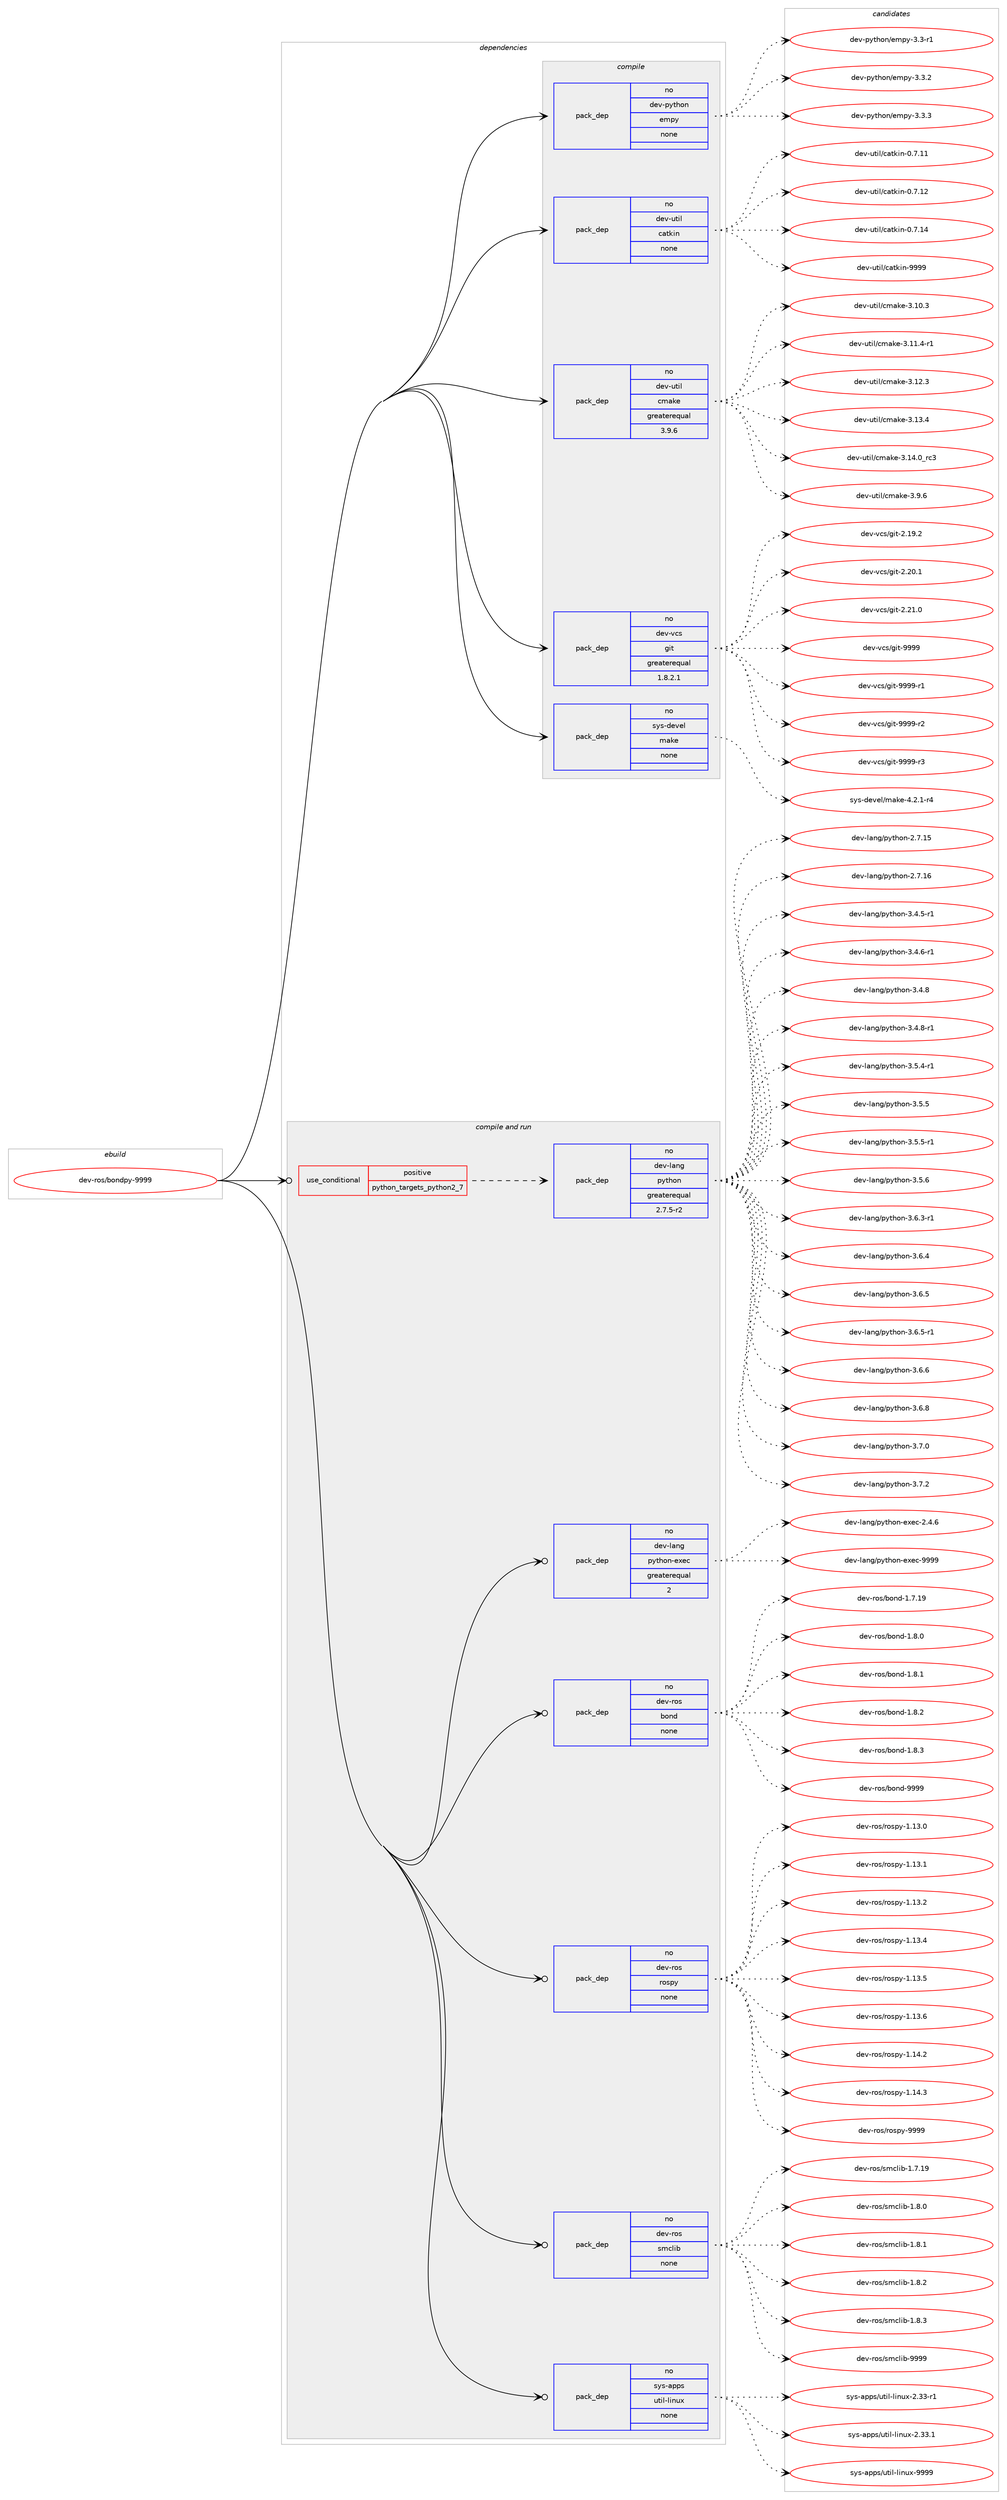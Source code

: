 digraph prolog {

# *************
# Graph options
# *************

newrank=true;
concentrate=true;
compound=true;
graph [rankdir=LR,fontname=Helvetica,fontsize=10,ranksep=1.5];#, ranksep=2.5, nodesep=0.2];
edge  [arrowhead=vee];
node  [fontname=Helvetica,fontsize=10];

# **********
# The ebuild
# **********

subgraph cluster_leftcol {
color=gray;
rank=same;
label=<<i>ebuild</i>>;
id [label="dev-ros/bondpy-9999", color=red, width=4, href="../dev-ros/bondpy-9999.svg"];
}

# ****************
# The dependencies
# ****************

subgraph cluster_midcol {
color=gray;
label=<<i>dependencies</i>>;
subgraph cluster_compile {
fillcolor="#eeeeee";
style=filled;
label=<<i>compile</i>>;
subgraph pack1041030 {
dependency1452387 [label=<<TABLE BORDER="0" CELLBORDER="1" CELLSPACING="0" CELLPADDING="4" WIDTH="220"><TR><TD ROWSPAN="6" CELLPADDING="30">pack_dep</TD></TR><TR><TD WIDTH="110">no</TD></TR><TR><TD>dev-python</TD></TR><TR><TD>empy</TD></TR><TR><TD>none</TD></TR><TR><TD></TD></TR></TABLE>>, shape=none, color=blue];
}
id:e -> dependency1452387:w [weight=20,style="solid",arrowhead="vee"];
subgraph pack1041031 {
dependency1452388 [label=<<TABLE BORDER="0" CELLBORDER="1" CELLSPACING="0" CELLPADDING="4" WIDTH="220"><TR><TD ROWSPAN="6" CELLPADDING="30">pack_dep</TD></TR><TR><TD WIDTH="110">no</TD></TR><TR><TD>dev-util</TD></TR><TR><TD>catkin</TD></TR><TR><TD>none</TD></TR><TR><TD></TD></TR></TABLE>>, shape=none, color=blue];
}
id:e -> dependency1452388:w [weight=20,style="solid",arrowhead="vee"];
subgraph pack1041032 {
dependency1452389 [label=<<TABLE BORDER="0" CELLBORDER="1" CELLSPACING="0" CELLPADDING="4" WIDTH="220"><TR><TD ROWSPAN="6" CELLPADDING="30">pack_dep</TD></TR><TR><TD WIDTH="110">no</TD></TR><TR><TD>dev-util</TD></TR><TR><TD>cmake</TD></TR><TR><TD>greaterequal</TD></TR><TR><TD>3.9.6</TD></TR></TABLE>>, shape=none, color=blue];
}
id:e -> dependency1452389:w [weight=20,style="solid",arrowhead="vee"];
subgraph pack1041033 {
dependency1452390 [label=<<TABLE BORDER="0" CELLBORDER="1" CELLSPACING="0" CELLPADDING="4" WIDTH="220"><TR><TD ROWSPAN="6" CELLPADDING="30">pack_dep</TD></TR><TR><TD WIDTH="110">no</TD></TR><TR><TD>dev-vcs</TD></TR><TR><TD>git</TD></TR><TR><TD>greaterequal</TD></TR><TR><TD>1.8.2.1</TD></TR></TABLE>>, shape=none, color=blue];
}
id:e -> dependency1452390:w [weight=20,style="solid",arrowhead="vee"];
subgraph pack1041034 {
dependency1452391 [label=<<TABLE BORDER="0" CELLBORDER="1" CELLSPACING="0" CELLPADDING="4" WIDTH="220"><TR><TD ROWSPAN="6" CELLPADDING="30">pack_dep</TD></TR><TR><TD WIDTH="110">no</TD></TR><TR><TD>sys-devel</TD></TR><TR><TD>make</TD></TR><TR><TD>none</TD></TR><TR><TD></TD></TR></TABLE>>, shape=none, color=blue];
}
id:e -> dependency1452391:w [weight=20,style="solid",arrowhead="vee"];
}
subgraph cluster_compileandrun {
fillcolor="#eeeeee";
style=filled;
label=<<i>compile and run</i>>;
subgraph cond387977 {
dependency1452392 [label=<<TABLE BORDER="0" CELLBORDER="1" CELLSPACING="0" CELLPADDING="4"><TR><TD ROWSPAN="3" CELLPADDING="10">use_conditional</TD></TR><TR><TD>positive</TD></TR><TR><TD>python_targets_python2_7</TD></TR></TABLE>>, shape=none, color=red];
subgraph pack1041035 {
dependency1452393 [label=<<TABLE BORDER="0" CELLBORDER="1" CELLSPACING="0" CELLPADDING="4" WIDTH="220"><TR><TD ROWSPAN="6" CELLPADDING="30">pack_dep</TD></TR><TR><TD WIDTH="110">no</TD></TR><TR><TD>dev-lang</TD></TR><TR><TD>python</TD></TR><TR><TD>greaterequal</TD></TR><TR><TD>2.7.5-r2</TD></TR></TABLE>>, shape=none, color=blue];
}
dependency1452392:e -> dependency1452393:w [weight=20,style="dashed",arrowhead="vee"];
}
id:e -> dependency1452392:w [weight=20,style="solid",arrowhead="odotvee"];
subgraph pack1041036 {
dependency1452394 [label=<<TABLE BORDER="0" CELLBORDER="1" CELLSPACING="0" CELLPADDING="4" WIDTH="220"><TR><TD ROWSPAN="6" CELLPADDING="30">pack_dep</TD></TR><TR><TD WIDTH="110">no</TD></TR><TR><TD>dev-lang</TD></TR><TR><TD>python-exec</TD></TR><TR><TD>greaterequal</TD></TR><TR><TD>2</TD></TR></TABLE>>, shape=none, color=blue];
}
id:e -> dependency1452394:w [weight=20,style="solid",arrowhead="odotvee"];
subgraph pack1041037 {
dependency1452395 [label=<<TABLE BORDER="0" CELLBORDER="1" CELLSPACING="0" CELLPADDING="4" WIDTH="220"><TR><TD ROWSPAN="6" CELLPADDING="30">pack_dep</TD></TR><TR><TD WIDTH="110">no</TD></TR><TR><TD>dev-ros</TD></TR><TR><TD>bond</TD></TR><TR><TD>none</TD></TR><TR><TD></TD></TR></TABLE>>, shape=none, color=blue];
}
id:e -> dependency1452395:w [weight=20,style="solid",arrowhead="odotvee"];
subgraph pack1041038 {
dependency1452396 [label=<<TABLE BORDER="0" CELLBORDER="1" CELLSPACING="0" CELLPADDING="4" WIDTH="220"><TR><TD ROWSPAN="6" CELLPADDING="30">pack_dep</TD></TR><TR><TD WIDTH="110">no</TD></TR><TR><TD>dev-ros</TD></TR><TR><TD>rospy</TD></TR><TR><TD>none</TD></TR><TR><TD></TD></TR></TABLE>>, shape=none, color=blue];
}
id:e -> dependency1452396:w [weight=20,style="solid",arrowhead="odotvee"];
subgraph pack1041039 {
dependency1452397 [label=<<TABLE BORDER="0" CELLBORDER="1" CELLSPACING="0" CELLPADDING="4" WIDTH="220"><TR><TD ROWSPAN="6" CELLPADDING="30">pack_dep</TD></TR><TR><TD WIDTH="110">no</TD></TR><TR><TD>dev-ros</TD></TR><TR><TD>smclib</TD></TR><TR><TD>none</TD></TR><TR><TD></TD></TR></TABLE>>, shape=none, color=blue];
}
id:e -> dependency1452397:w [weight=20,style="solid",arrowhead="odotvee"];
subgraph pack1041040 {
dependency1452398 [label=<<TABLE BORDER="0" CELLBORDER="1" CELLSPACING="0" CELLPADDING="4" WIDTH="220"><TR><TD ROWSPAN="6" CELLPADDING="30">pack_dep</TD></TR><TR><TD WIDTH="110">no</TD></TR><TR><TD>sys-apps</TD></TR><TR><TD>util-linux</TD></TR><TR><TD>none</TD></TR><TR><TD></TD></TR></TABLE>>, shape=none, color=blue];
}
id:e -> dependency1452398:w [weight=20,style="solid",arrowhead="odotvee"];
}
subgraph cluster_run {
fillcolor="#eeeeee";
style=filled;
label=<<i>run</i>>;
}
}

# **************
# The candidates
# **************

subgraph cluster_choices {
rank=same;
color=gray;
label=<<i>candidates</i>>;

subgraph choice1041030 {
color=black;
nodesep=1;
choice1001011184511212111610411111047101109112121455146514511449 [label="dev-python/empy-3.3-r1", color=red, width=4,href="../dev-python/empy-3.3-r1.svg"];
choice1001011184511212111610411111047101109112121455146514650 [label="dev-python/empy-3.3.2", color=red, width=4,href="../dev-python/empy-3.3.2.svg"];
choice1001011184511212111610411111047101109112121455146514651 [label="dev-python/empy-3.3.3", color=red, width=4,href="../dev-python/empy-3.3.3.svg"];
dependency1452387:e -> choice1001011184511212111610411111047101109112121455146514511449:w [style=dotted,weight="100"];
dependency1452387:e -> choice1001011184511212111610411111047101109112121455146514650:w [style=dotted,weight="100"];
dependency1452387:e -> choice1001011184511212111610411111047101109112121455146514651:w [style=dotted,weight="100"];
}
subgraph choice1041031 {
color=black;
nodesep=1;
choice1001011184511711610510847999711610710511045484655464949 [label="dev-util/catkin-0.7.11", color=red, width=4,href="../dev-util/catkin-0.7.11.svg"];
choice1001011184511711610510847999711610710511045484655464950 [label="dev-util/catkin-0.7.12", color=red, width=4,href="../dev-util/catkin-0.7.12.svg"];
choice1001011184511711610510847999711610710511045484655464952 [label="dev-util/catkin-0.7.14", color=red, width=4,href="../dev-util/catkin-0.7.14.svg"];
choice100101118451171161051084799971161071051104557575757 [label="dev-util/catkin-9999", color=red, width=4,href="../dev-util/catkin-9999.svg"];
dependency1452388:e -> choice1001011184511711610510847999711610710511045484655464949:w [style=dotted,weight="100"];
dependency1452388:e -> choice1001011184511711610510847999711610710511045484655464950:w [style=dotted,weight="100"];
dependency1452388:e -> choice1001011184511711610510847999711610710511045484655464952:w [style=dotted,weight="100"];
dependency1452388:e -> choice100101118451171161051084799971161071051104557575757:w [style=dotted,weight="100"];
}
subgraph choice1041032 {
color=black;
nodesep=1;
choice1001011184511711610510847991099710710145514649484651 [label="dev-util/cmake-3.10.3", color=red, width=4,href="../dev-util/cmake-3.10.3.svg"];
choice10010111845117116105108479910997107101455146494946524511449 [label="dev-util/cmake-3.11.4-r1", color=red, width=4,href="../dev-util/cmake-3.11.4-r1.svg"];
choice1001011184511711610510847991099710710145514649504651 [label="dev-util/cmake-3.12.3", color=red, width=4,href="../dev-util/cmake-3.12.3.svg"];
choice1001011184511711610510847991099710710145514649514652 [label="dev-util/cmake-3.13.4", color=red, width=4,href="../dev-util/cmake-3.13.4.svg"];
choice1001011184511711610510847991099710710145514649524648951149951 [label="dev-util/cmake-3.14.0_rc3", color=red, width=4,href="../dev-util/cmake-3.14.0_rc3.svg"];
choice10010111845117116105108479910997107101455146574654 [label="dev-util/cmake-3.9.6", color=red, width=4,href="../dev-util/cmake-3.9.6.svg"];
dependency1452389:e -> choice1001011184511711610510847991099710710145514649484651:w [style=dotted,weight="100"];
dependency1452389:e -> choice10010111845117116105108479910997107101455146494946524511449:w [style=dotted,weight="100"];
dependency1452389:e -> choice1001011184511711610510847991099710710145514649504651:w [style=dotted,weight="100"];
dependency1452389:e -> choice1001011184511711610510847991099710710145514649514652:w [style=dotted,weight="100"];
dependency1452389:e -> choice1001011184511711610510847991099710710145514649524648951149951:w [style=dotted,weight="100"];
dependency1452389:e -> choice10010111845117116105108479910997107101455146574654:w [style=dotted,weight="100"];
}
subgraph choice1041033 {
color=black;
nodesep=1;
choice10010111845118991154710310511645504649574650 [label="dev-vcs/git-2.19.2", color=red, width=4,href="../dev-vcs/git-2.19.2.svg"];
choice10010111845118991154710310511645504650484649 [label="dev-vcs/git-2.20.1", color=red, width=4,href="../dev-vcs/git-2.20.1.svg"];
choice10010111845118991154710310511645504650494648 [label="dev-vcs/git-2.21.0", color=red, width=4,href="../dev-vcs/git-2.21.0.svg"];
choice1001011184511899115471031051164557575757 [label="dev-vcs/git-9999", color=red, width=4,href="../dev-vcs/git-9999.svg"];
choice10010111845118991154710310511645575757574511449 [label="dev-vcs/git-9999-r1", color=red, width=4,href="../dev-vcs/git-9999-r1.svg"];
choice10010111845118991154710310511645575757574511450 [label="dev-vcs/git-9999-r2", color=red, width=4,href="../dev-vcs/git-9999-r2.svg"];
choice10010111845118991154710310511645575757574511451 [label="dev-vcs/git-9999-r3", color=red, width=4,href="../dev-vcs/git-9999-r3.svg"];
dependency1452390:e -> choice10010111845118991154710310511645504649574650:w [style=dotted,weight="100"];
dependency1452390:e -> choice10010111845118991154710310511645504650484649:w [style=dotted,weight="100"];
dependency1452390:e -> choice10010111845118991154710310511645504650494648:w [style=dotted,weight="100"];
dependency1452390:e -> choice1001011184511899115471031051164557575757:w [style=dotted,weight="100"];
dependency1452390:e -> choice10010111845118991154710310511645575757574511449:w [style=dotted,weight="100"];
dependency1452390:e -> choice10010111845118991154710310511645575757574511450:w [style=dotted,weight="100"];
dependency1452390:e -> choice10010111845118991154710310511645575757574511451:w [style=dotted,weight="100"];
}
subgraph choice1041034 {
color=black;
nodesep=1;
choice1151211154510010111810110847109971071014552465046494511452 [label="sys-devel/make-4.2.1-r4", color=red, width=4,href="../sys-devel/make-4.2.1-r4.svg"];
dependency1452391:e -> choice1151211154510010111810110847109971071014552465046494511452:w [style=dotted,weight="100"];
}
subgraph choice1041035 {
color=black;
nodesep=1;
choice10010111845108971101034711212111610411111045504655464953 [label="dev-lang/python-2.7.15", color=red, width=4,href="../dev-lang/python-2.7.15.svg"];
choice10010111845108971101034711212111610411111045504655464954 [label="dev-lang/python-2.7.16", color=red, width=4,href="../dev-lang/python-2.7.16.svg"];
choice1001011184510897110103471121211161041111104551465246534511449 [label="dev-lang/python-3.4.5-r1", color=red, width=4,href="../dev-lang/python-3.4.5-r1.svg"];
choice1001011184510897110103471121211161041111104551465246544511449 [label="dev-lang/python-3.4.6-r1", color=red, width=4,href="../dev-lang/python-3.4.6-r1.svg"];
choice100101118451089711010347112121116104111110455146524656 [label="dev-lang/python-3.4.8", color=red, width=4,href="../dev-lang/python-3.4.8.svg"];
choice1001011184510897110103471121211161041111104551465246564511449 [label="dev-lang/python-3.4.8-r1", color=red, width=4,href="../dev-lang/python-3.4.8-r1.svg"];
choice1001011184510897110103471121211161041111104551465346524511449 [label="dev-lang/python-3.5.4-r1", color=red, width=4,href="../dev-lang/python-3.5.4-r1.svg"];
choice100101118451089711010347112121116104111110455146534653 [label="dev-lang/python-3.5.5", color=red, width=4,href="../dev-lang/python-3.5.5.svg"];
choice1001011184510897110103471121211161041111104551465346534511449 [label="dev-lang/python-3.5.5-r1", color=red, width=4,href="../dev-lang/python-3.5.5-r1.svg"];
choice100101118451089711010347112121116104111110455146534654 [label="dev-lang/python-3.5.6", color=red, width=4,href="../dev-lang/python-3.5.6.svg"];
choice1001011184510897110103471121211161041111104551465446514511449 [label="dev-lang/python-3.6.3-r1", color=red, width=4,href="../dev-lang/python-3.6.3-r1.svg"];
choice100101118451089711010347112121116104111110455146544652 [label="dev-lang/python-3.6.4", color=red, width=4,href="../dev-lang/python-3.6.4.svg"];
choice100101118451089711010347112121116104111110455146544653 [label="dev-lang/python-3.6.5", color=red, width=4,href="../dev-lang/python-3.6.5.svg"];
choice1001011184510897110103471121211161041111104551465446534511449 [label="dev-lang/python-3.6.5-r1", color=red, width=4,href="../dev-lang/python-3.6.5-r1.svg"];
choice100101118451089711010347112121116104111110455146544654 [label="dev-lang/python-3.6.6", color=red, width=4,href="../dev-lang/python-3.6.6.svg"];
choice100101118451089711010347112121116104111110455146544656 [label="dev-lang/python-3.6.8", color=red, width=4,href="../dev-lang/python-3.6.8.svg"];
choice100101118451089711010347112121116104111110455146554648 [label="dev-lang/python-3.7.0", color=red, width=4,href="../dev-lang/python-3.7.0.svg"];
choice100101118451089711010347112121116104111110455146554650 [label="dev-lang/python-3.7.2", color=red, width=4,href="../dev-lang/python-3.7.2.svg"];
dependency1452393:e -> choice10010111845108971101034711212111610411111045504655464953:w [style=dotted,weight="100"];
dependency1452393:e -> choice10010111845108971101034711212111610411111045504655464954:w [style=dotted,weight="100"];
dependency1452393:e -> choice1001011184510897110103471121211161041111104551465246534511449:w [style=dotted,weight="100"];
dependency1452393:e -> choice1001011184510897110103471121211161041111104551465246544511449:w [style=dotted,weight="100"];
dependency1452393:e -> choice100101118451089711010347112121116104111110455146524656:w [style=dotted,weight="100"];
dependency1452393:e -> choice1001011184510897110103471121211161041111104551465246564511449:w [style=dotted,weight="100"];
dependency1452393:e -> choice1001011184510897110103471121211161041111104551465346524511449:w [style=dotted,weight="100"];
dependency1452393:e -> choice100101118451089711010347112121116104111110455146534653:w [style=dotted,weight="100"];
dependency1452393:e -> choice1001011184510897110103471121211161041111104551465346534511449:w [style=dotted,weight="100"];
dependency1452393:e -> choice100101118451089711010347112121116104111110455146534654:w [style=dotted,weight="100"];
dependency1452393:e -> choice1001011184510897110103471121211161041111104551465446514511449:w [style=dotted,weight="100"];
dependency1452393:e -> choice100101118451089711010347112121116104111110455146544652:w [style=dotted,weight="100"];
dependency1452393:e -> choice100101118451089711010347112121116104111110455146544653:w [style=dotted,weight="100"];
dependency1452393:e -> choice1001011184510897110103471121211161041111104551465446534511449:w [style=dotted,weight="100"];
dependency1452393:e -> choice100101118451089711010347112121116104111110455146544654:w [style=dotted,weight="100"];
dependency1452393:e -> choice100101118451089711010347112121116104111110455146544656:w [style=dotted,weight="100"];
dependency1452393:e -> choice100101118451089711010347112121116104111110455146554648:w [style=dotted,weight="100"];
dependency1452393:e -> choice100101118451089711010347112121116104111110455146554650:w [style=dotted,weight="100"];
}
subgraph choice1041036 {
color=black;
nodesep=1;
choice1001011184510897110103471121211161041111104510112010199455046524654 [label="dev-lang/python-exec-2.4.6", color=red, width=4,href="../dev-lang/python-exec-2.4.6.svg"];
choice10010111845108971101034711212111610411111045101120101994557575757 [label="dev-lang/python-exec-9999", color=red, width=4,href="../dev-lang/python-exec-9999.svg"];
dependency1452394:e -> choice1001011184510897110103471121211161041111104510112010199455046524654:w [style=dotted,weight="100"];
dependency1452394:e -> choice10010111845108971101034711212111610411111045101120101994557575757:w [style=dotted,weight="100"];
}
subgraph choice1041037 {
color=black;
nodesep=1;
choice10010111845114111115479811111010045494655464957 [label="dev-ros/bond-1.7.19", color=red, width=4,href="../dev-ros/bond-1.7.19.svg"];
choice100101118451141111154798111110100454946564648 [label="dev-ros/bond-1.8.0", color=red, width=4,href="../dev-ros/bond-1.8.0.svg"];
choice100101118451141111154798111110100454946564649 [label="dev-ros/bond-1.8.1", color=red, width=4,href="../dev-ros/bond-1.8.1.svg"];
choice100101118451141111154798111110100454946564650 [label="dev-ros/bond-1.8.2", color=red, width=4,href="../dev-ros/bond-1.8.2.svg"];
choice100101118451141111154798111110100454946564651 [label="dev-ros/bond-1.8.3", color=red, width=4,href="../dev-ros/bond-1.8.3.svg"];
choice1001011184511411111547981111101004557575757 [label="dev-ros/bond-9999", color=red, width=4,href="../dev-ros/bond-9999.svg"];
dependency1452395:e -> choice10010111845114111115479811111010045494655464957:w [style=dotted,weight="100"];
dependency1452395:e -> choice100101118451141111154798111110100454946564648:w [style=dotted,weight="100"];
dependency1452395:e -> choice100101118451141111154798111110100454946564649:w [style=dotted,weight="100"];
dependency1452395:e -> choice100101118451141111154798111110100454946564650:w [style=dotted,weight="100"];
dependency1452395:e -> choice100101118451141111154798111110100454946564651:w [style=dotted,weight="100"];
dependency1452395:e -> choice1001011184511411111547981111101004557575757:w [style=dotted,weight="100"];
}
subgraph choice1041038 {
color=black;
nodesep=1;
choice100101118451141111154711411111511212145494649514648 [label="dev-ros/rospy-1.13.0", color=red, width=4,href="../dev-ros/rospy-1.13.0.svg"];
choice100101118451141111154711411111511212145494649514649 [label="dev-ros/rospy-1.13.1", color=red, width=4,href="../dev-ros/rospy-1.13.1.svg"];
choice100101118451141111154711411111511212145494649514650 [label="dev-ros/rospy-1.13.2", color=red, width=4,href="../dev-ros/rospy-1.13.2.svg"];
choice100101118451141111154711411111511212145494649514652 [label="dev-ros/rospy-1.13.4", color=red, width=4,href="../dev-ros/rospy-1.13.4.svg"];
choice100101118451141111154711411111511212145494649514653 [label="dev-ros/rospy-1.13.5", color=red, width=4,href="../dev-ros/rospy-1.13.5.svg"];
choice100101118451141111154711411111511212145494649514654 [label="dev-ros/rospy-1.13.6", color=red, width=4,href="../dev-ros/rospy-1.13.6.svg"];
choice100101118451141111154711411111511212145494649524650 [label="dev-ros/rospy-1.14.2", color=red, width=4,href="../dev-ros/rospy-1.14.2.svg"];
choice100101118451141111154711411111511212145494649524651 [label="dev-ros/rospy-1.14.3", color=red, width=4,href="../dev-ros/rospy-1.14.3.svg"];
choice10010111845114111115471141111151121214557575757 [label="dev-ros/rospy-9999", color=red, width=4,href="../dev-ros/rospy-9999.svg"];
dependency1452396:e -> choice100101118451141111154711411111511212145494649514648:w [style=dotted,weight="100"];
dependency1452396:e -> choice100101118451141111154711411111511212145494649514649:w [style=dotted,weight="100"];
dependency1452396:e -> choice100101118451141111154711411111511212145494649514650:w [style=dotted,weight="100"];
dependency1452396:e -> choice100101118451141111154711411111511212145494649514652:w [style=dotted,weight="100"];
dependency1452396:e -> choice100101118451141111154711411111511212145494649514653:w [style=dotted,weight="100"];
dependency1452396:e -> choice100101118451141111154711411111511212145494649514654:w [style=dotted,weight="100"];
dependency1452396:e -> choice100101118451141111154711411111511212145494649524650:w [style=dotted,weight="100"];
dependency1452396:e -> choice100101118451141111154711411111511212145494649524651:w [style=dotted,weight="100"];
dependency1452396:e -> choice10010111845114111115471141111151121214557575757:w [style=dotted,weight="100"];
}
subgraph choice1041039 {
color=black;
nodesep=1;
choice1001011184511411111547115109991081059845494655464957 [label="dev-ros/smclib-1.7.19", color=red, width=4,href="../dev-ros/smclib-1.7.19.svg"];
choice10010111845114111115471151099910810598454946564648 [label="dev-ros/smclib-1.8.0", color=red, width=4,href="../dev-ros/smclib-1.8.0.svg"];
choice10010111845114111115471151099910810598454946564649 [label="dev-ros/smclib-1.8.1", color=red, width=4,href="../dev-ros/smclib-1.8.1.svg"];
choice10010111845114111115471151099910810598454946564650 [label="dev-ros/smclib-1.8.2", color=red, width=4,href="../dev-ros/smclib-1.8.2.svg"];
choice10010111845114111115471151099910810598454946564651 [label="dev-ros/smclib-1.8.3", color=red, width=4,href="../dev-ros/smclib-1.8.3.svg"];
choice100101118451141111154711510999108105984557575757 [label="dev-ros/smclib-9999", color=red, width=4,href="../dev-ros/smclib-9999.svg"];
dependency1452397:e -> choice1001011184511411111547115109991081059845494655464957:w [style=dotted,weight="100"];
dependency1452397:e -> choice10010111845114111115471151099910810598454946564648:w [style=dotted,weight="100"];
dependency1452397:e -> choice10010111845114111115471151099910810598454946564649:w [style=dotted,weight="100"];
dependency1452397:e -> choice10010111845114111115471151099910810598454946564650:w [style=dotted,weight="100"];
dependency1452397:e -> choice10010111845114111115471151099910810598454946564651:w [style=dotted,weight="100"];
dependency1452397:e -> choice100101118451141111154711510999108105984557575757:w [style=dotted,weight="100"];
}
subgraph choice1041040 {
color=black;
nodesep=1;
choice1151211154597112112115471171161051084510810511011712045504651514511449 [label="sys-apps/util-linux-2.33-r1", color=red, width=4,href="../sys-apps/util-linux-2.33-r1.svg"];
choice1151211154597112112115471171161051084510810511011712045504651514649 [label="sys-apps/util-linux-2.33.1", color=red, width=4,href="../sys-apps/util-linux-2.33.1.svg"];
choice115121115459711211211547117116105108451081051101171204557575757 [label="sys-apps/util-linux-9999", color=red, width=4,href="../sys-apps/util-linux-9999.svg"];
dependency1452398:e -> choice1151211154597112112115471171161051084510810511011712045504651514511449:w [style=dotted,weight="100"];
dependency1452398:e -> choice1151211154597112112115471171161051084510810511011712045504651514649:w [style=dotted,weight="100"];
dependency1452398:e -> choice115121115459711211211547117116105108451081051101171204557575757:w [style=dotted,weight="100"];
}
}

}
